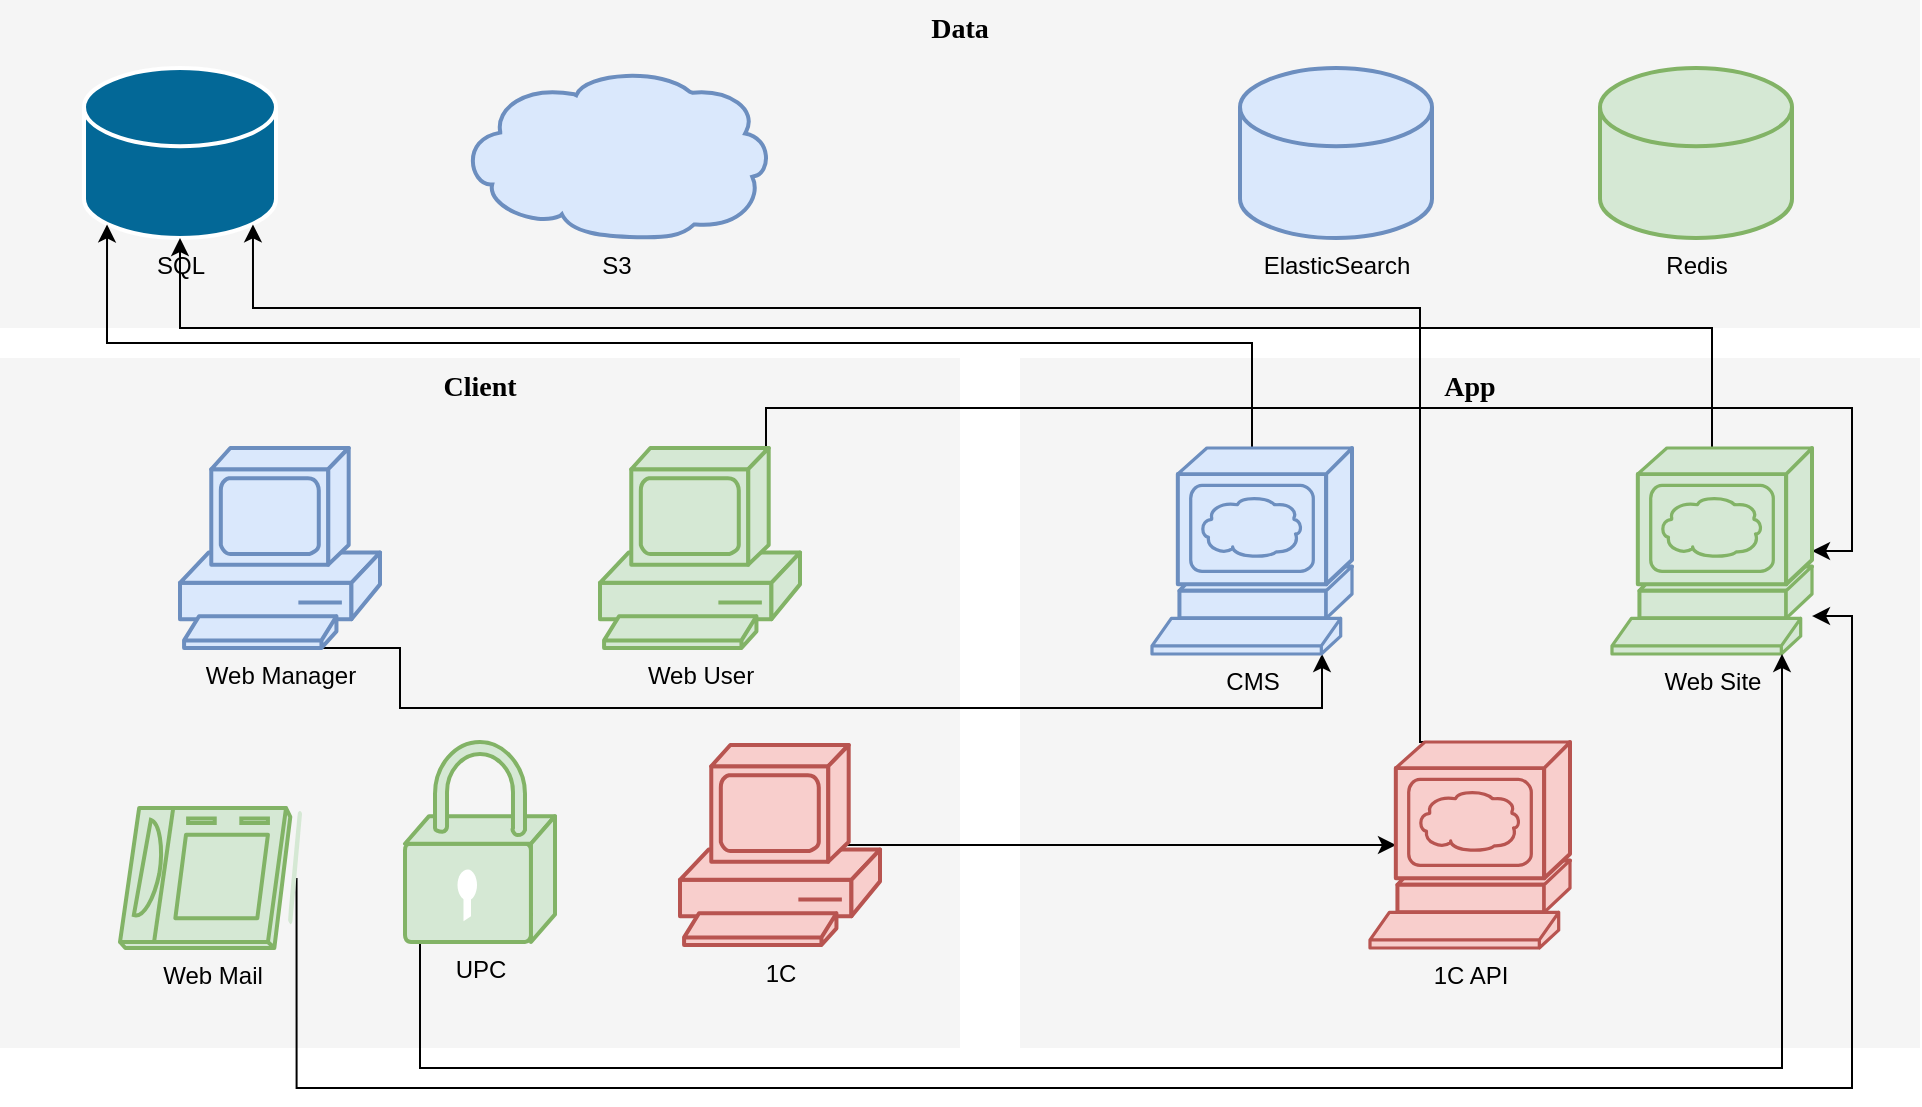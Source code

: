 <mxfile version="13.7.7" type="github">
  <diagram name="Page-1" id="c37626ed-c26b-45fb-9056-f9ebc6bb27b6">
    <mxGraphModel dx="1355" dy="776" grid="1" gridSize="10" guides="1" tooltips="1" connect="1" arrows="1" fold="1" page="1" pageScale="1" pageWidth="1100" pageHeight="850" background="#ffffff" math="0" shadow="0">
      <root>
        <mxCell id="0" />
        <mxCell id="1" parent="0" />
        <mxCell id="1c7a67bf8fd3230f-83" value="Data" style="whiteSpace=wrap;html=1;rounded=0;shadow=0;comic=0;strokeWidth=1;fontFamily=Verdana;fontSize=14;fillColor=#f5f5f5;strokeColor=none;verticalAlign=top;fontStyle=1" parent="1" vertex="1">
          <mxGeometry x="460" y="246" width="960" height="164" as="geometry" />
        </mxCell>
        <mxCell id="1c7a67bf8fd3230f-82" value="App" style="whiteSpace=wrap;html=1;rounded=0;shadow=0;comic=0;strokeWidth=1;fontFamily=Verdana;fontSize=14;fillColor=#f5f5f5;strokeColor=none;fontStyle=1;verticalAlign=top;" parent="1" vertex="1">
          <mxGeometry x="970" y="425" width="450" height="345" as="geometry" />
        </mxCell>
        <mxCell id="1c7a67bf8fd3230f-80" value="Client" style="whiteSpace=wrap;html=1;rounded=0;shadow=0;comic=0;strokeWidth=1;fontFamily=Verdana;fontSize=14;fillColor=#f5f5f5;strokeColor=none;fontStyle=1;verticalAlign=top;" parent="1" vertex="1">
          <mxGeometry x="460" y="425" width="480" height="345" as="geometry" />
        </mxCell>
        <mxCell id="1c7a67bf8fd3230f-37" style="edgeStyle=none;html=1;labelBackgroundColor=none;startFill=0;endArrow=none;endFill=0;strokeWidth=2;fontFamily=Verdana;fontSize=12;" parent="1" target="1c7a67bf8fd3230f-5" edge="1">
          <mxGeometry relative="1" as="geometry">
            <mxPoint x="784" y="370.548" as="sourcePoint" />
          </mxGeometry>
        </mxCell>
        <mxCell id="1c7a67bf8fd3230f-38" style="edgeStyle=none;html=1;labelBackgroundColor=none;startFill=0;endArrow=none;endFill=0;strokeWidth=2;fontFamily=Verdana;fontSize=12;" parent="1" target="1c7a67bf8fd3230f-5" edge="1">
          <mxGeometry relative="1" as="geometry">
            <mxPoint x="978.329" y="396" as="sourcePoint" />
          </mxGeometry>
        </mxCell>
        <mxCell id="1c7a67bf8fd3230f-39" style="edgeStyle=none;html=1;labelBackgroundColor=none;startFill=0;endArrow=none;endFill=0;strokeWidth=2;fontFamily=Verdana;fontSize=12;" parent="1" target="1c7a67bf8fd3230f-5" edge="1">
          <mxGeometry relative="1" as="geometry">
            <mxPoint x="1129.235" y="396" as="sourcePoint" />
          </mxGeometry>
        </mxCell>
        <mxCell id="1c7a67bf8fd3230f-40" style="edgeStyle=none;html=1;labelBackgroundColor=none;startFill=0;endArrow=none;endFill=0;strokeWidth=2;fontFamily=Verdana;fontSize=12;" parent="1" target="1c7a67bf8fd3230f-5" edge="1">
          <mxGeometry relative="1" as="geometry">
            <mxPoint x="1350" y="370" as="sourcePoint" />
          </mxGeometry>
        </mxCell>
        <mxCell id="1c7a67bf8fd3230f-41" style="edgeStyle=none;html=1;labelBackgroundColor=none;startFill=0;endArrow=none;endFill=0;strokeWidth=2;fontFamily=Verdana;fontSize=12;" parent="1" source="1c7a67bf8fd3230f-5" edge="1">
          <mxGeometry relative="1" as="geometry">
            <mxPoint x="1250" y="523" as="targetPoint" />
          </mxGeometry>
        </mxCell>
        <mxCell id="1c7a67bf8fd3230f-45" style="edgeStyle=none;html=1;labelBackgroundColor=none;startFill=0;endArrow=none;endFill=0;strokeWidth=2;fontFamily=Verdana;fontSize=12;" parent="1" target="1c7a67bf8fd3230f-6" edge="1">
          <mxGeometry relative="1" as="geometry">
            <mxPoint x="1030" y="523" as="sourcePoint" />
          </mxGeometry>
        </mxCell>
        <mxCell id="1c7a67bf8fd3230f-49" style="edgeStyle=none;html=1;labelBackgroundColor=none;startFill=0;endArrow=none;endFill=0;strokeWidth=2;fontFamily=Verdana;fontSize=12;" parent="1" target="1c7a67bf8fd3230f-46" edge="1">
          <mxGeometry relative="1" as="geometry">
            <mxPoint x="1030" y="555.12" as="sourcePoint" />
          </mxGeometry>
        </mxCell>
        <mxCell id="1c7a67bf8fd3230f-50" style="edgeStyle=none;html=1;labelBackgroundColor=none;startFill=0;endArrow=none;endFill=0;strokeWidth=2;fontFamily=Verdana;fontSize=12;" parent="1" source="1c7a67bf8fd3230f-5" edge="1">
          <mxGeometry relative="1" as="geometry">
            <mxPoint x="1152.324" y="620" as="targetPoint" />
          </mxGeometry>
        </mxCell>
        <mxCell id="1c7a67bf8fd3230f-64" style="edgeStyle=none;html=1;labelBackgroundColor=none;startFill=0;endArrow=none;endFill=0;strokeWidth=2;fontFamily=Verdana;fontSize=12;" parent="1" target="1c7a67bf8fd3230f-9" edge="1">
          <mxGeometry relative="1" as="geometry">
            <mxPoint x="720" y="518.44" as="sourcePoint" />
          </mxGeometry>
        </mxCell>
        <mxCell id="1c7a67bf8fd3230f-65" style="edgeStyle=none;html=1;labelBackgroundColor=none;startFill=0;endArrow=none;endFill=0;strokeWidth=2;fontFamily=Verdana;fontSize=12;" parent="1" target="1c7a67bf8fd3230f-8" edge="1">
          <mxGeometry relative="1" as="geometry">
            <mxPoint x="720" y="536.157" as="sourcePoint" />
          </mxGeometry>
        </mxCell>
        <mxCell id="1c7a67bf8fd3230f-42" style="edgeStyle=none;html=1;labelBackgroundColor=none;startFill=0;endArrow=none;endFill=0;strokeWidth=2;fontFamily=Verdana;fontSize=12;" parent="1" source="1c7a67bf8fd3230f-7" edge="1">
          <mxGeometry relative="1" as="geometry">
            <mxPoint x="1382" y="523" as="targetPoint" />
          </mxGeometry>
        </mxCell>
        <mxCell id="1c7a67bf8fd3230f-43" style="edgeStyle=none;html=1;labelBackgroundColor=none;startFill=0;endArrow=none;endFill=0;strokeWidth=2;fontFamily=Verdana;fontSize=12;" parent="1" source="1c7a67bf8fd3230f-10" edge="1">
          <mxGeometry relative="1" as="geometry">
            <mxPoint x="1470" y="479.23" as="targetPoint" />
          </mxGeometry>
        </mxCell>
        <mxCell id="1c7a67bf8fd3230f-44" style="edgeStyle=none;html=1;labelBackgroundColor=none;startFill=0;endArrow=none;endFill=0;strokeWidth=2;fontFamily=Verdana;fontSize=12;" parent="1" source="1c7a67bf8fd3230f-10" edge="1">
          <mxGeometry relative="1" as="geometry">
            <mxPoint x="1521" y="560.08" as="targetPoint" />
          </mxGeometry>
        </mxCell>
        <mxCell id="1c7a67bf8fd3230f-51" style="edgeStyle=none;html=1;labelBackgroundColor=none;startFill=0;endArrow=none;endFill=0;strokeWidth=2;fontFamily=Verdana;fontSize=12;" parent="1" target="1c7a67bf8fd3230f-48" edge="1">
          <mxGeometry relative="1" as="geometry">
            <mxPoint x="1417.391" y="556" as="sourcePoint" />
          </mxGeometry>
        </mxCell>
        <mxCell id="1c7a67bf8fd3230f-66" style="edgeStyle=none;html=1;labelBackgroundColor=none;startFill=0;endArrow=none;endFill=0;strokeWidth=2;fontFamily=Verdana;fontSize=12;" parent="1" target="1c7a67bf8fd3230f-21" edge="1">
          <mxGeometry relative="1" as="geometry">
            <mxPoint x="787.972" y="942" as="sourcePoint" />
          </mxGeometry>
        </mxCell>
        <mxCell id="1c7a67bf8fd3230f-60" style="edgeStyle=none;html=1;labelBackgroundColor=none;startFill=0;endArrow=none;endFill=0;strokeWidth=2;fontFamily=Verdana;fontSize=12;" parent="1" source="1c7a67bf8fd3230f-17" edge="1">
          <mxGeometry relative="1" as="geometry">
            <mxPoint x="1099.166" y="1007" as="targetPoint" />
          </mxGeometry>
        </mxCell>
        <mxCell id="1c7a67bf8fd3230f-69" style="edgeStyle=none;html=1;labelBackgroundColor=none;startFill=0;endArrow=none;endFill=0;strokeWidth=2;fontFamily=Verdana;fontSize=12;" parent="1" target="1c7a67bf8fd3230f-22" edge="1">
          <mxGeometry relative="1" as="geometry">
            <mxPoint x="1050" y="922.4" as="sourcePoint" />
          </mxGeometry>
        </mxCell>
        <mxCell id="1c7a67bf8fd3230f-70" style="edgeStyle=none;html=1;labelBackgroundColor=none;startFill=0;endArrow=none;endFill=0;strokeWidth=2;fontFamily=Verdana;fontSize=12;" parent="1" source="1c7a67bf8fd3230f-17" edge="1">
          <mxGeometry relative="1" as="geometry">
            <mxPoint x="954.039" y="1126" as="targetPoint" />
          </mxGeometry>
        </mxCell>
        <mxCell id="1c7a67bf8fd3230f-59" style="edgeStyle=none;html=1;labelBackgroundColor=none;startFill=0;endArrow=none;endFill=0;strokeWidth=2;fontFamily=Verdana;fontSize=12;" parent="1" source="1c7a67bf8fd3230f-18" edge="1">
          <mxGeometry relative="1" as="geometry">
            <mxPoint x="1460" y="1010.393" as="targetPoint" />
          </mxGeometry>
        </mxCell>
        <mxCell id="1c7a67bf8fd3230f-67" style="edgeStyle=none;html=1;labelBackgroundColor=none;startFill=0;endArrow=none;endFill=0;strokeWidth=2;fontFamily=Verdana;fontSize=12;" parent="1" target="1c7a67bf8fd3230f-19" edge="1">
          <mxGeometry relative="1" as="geometry">
            <mxPoint x="724" y="1040" as="sourcePoint" />
          </mxGeometry>
        </mxCell>
        <mxCell id="1c7a67bf8fd3230f-68" style="edgeStyle=none;html=1;labelBackgroundColor=none;startFill=0;endArrow=none;endFill=0;strokeWidth=2;fontFamily=Verdana;fontSize=12;" parent="1" target="1c7a67bf8fd3230f-20" edge="1">
          <mxGeometry relative="1" as="geometry">
            <mxPoint x="724" y="1055.026" as="sourcePoint" />
          </mxGeometry>
        </mxCell>
        <mxCell id="1c7a67bf8fd3230f-78" style="edgeStyle=none;html=1;labelBackgroundColor=none;startFill=0;endArrow=none;endFill=0;strokeWidth=2;fontFamily=Verdana;fontSize=12;" parent="1" target="1c7a67bf8fd3230f-29" edge="1">
          <mxGeometry relative="1" as="geometry">
            <mxPoint x="763.279" y="1083" as="sourcePoint" />
          </mxGeometry>
        </mxCell>
        <mxCell id="1c7a67bf8fd3230f-79" style="edgeStyle=none;html=1;labelBackgroundColor=none;startFill=0;endArrow=none;endFill=0;strokeWidth=2;fontFamily=Verdana;fontSize=12;" parent="1" target="1c7a67bf8fd3230f-28" edge="1">
          <mxGeometry relative="1" as="geometry">
            <mxPoint x="749.799" y="1083" as="sourcePoint" />
          </mxGeometry>
        </mxCell>
        <mxCell id="1c7a67bf8fd3230f-75" style="edgeStyle=none;html=1;labelBackgroundColor=none;startFill=0;endArrow=none;endFill=0;strokeWidth=2;fontFamily=Verdana;fontSize=12;" parent="1" target="1c7a67bf8fd3230f-33" edge="1">
          <mxGeometry relative="1" as="geometry">
            <mxPoint x="1133.414" y="1093" as="sourcePoint" />
          </mxGeometry>
        </mxCell>
        <mxCell id="1c7a67bf8fd3230f-76" style="edgeStyle=none;html=1;labelBackgroundColor=none;startFill=0;endArrow=none;endFill=0;strokeWidth=2;fontFamily=Verdana;fontSize=12;" parent="1" target="1c7a67bf8fd3230f-32" edge="1">
          <mxGeometry relative="1" as="geometry">
            <mxPoint x="1116.576" y="1093" as="sourcePoint" />
          </mxGeometry>
        </mxCell>
        <mxCell id="1c7a67bf8fd3230f-77" style="edgeStyle=none;html=1;labelBackgroundColor=none;startFill=0;endArrow=none;endFill=0;strokeWidth=2;fontFamily=Verdana;fontSize=12;" parent="1" target="1c7a67bf8fd3230f-31" edge="1">
          <mxGeometry relative="1" as="geometry">
            <mxPoint x="1102.66" y="1093" as="sourcePoint" />
          </mxGeometry>
        </mxCell>
        <mxCell id="1c7a67bf8fd3230f-71" style="edgeStyle=none;html=1;labelBackgroundColor=none;startFill=0;endArrow=none;endFill=0;strokeWidth=2;fontFamily=Verdana;fontSize=12;" parent="1" source="1c7a67bf8fd3230f-27" edge="1">
          <mxGeometry relative="1" as="geometry">
            <mxPoint x="1383" y="1050" as="targetPoint" />
          </mxGeometry>
        </mxCell>
        <mxCell id="1c7a67bf8fd3230f-72" style="edgeStyle=none;html=1;labelBackgroundColor=none;startFill=0;endArrow=none;endFill=0;strokeWidth=2;fontFamily=Verdana;fontSize=12;" parent="1" target="1c7a67bf8fd3230f-26" edge="1">
          <mxGeometry relative="1" as="geometry">
            <mxPoint x="1460" y="1072.611" as="sourcePoint" />
          </mxGeometry>
        </mxCell>
        <mxCell id="1c7a67bf8fd3230f-73" style="edgeStyle=none;html=1;labelBackgroundColor=none;startFill=0;endArrow=none;endFill=0;strokeWidth=2;fontFamily=Verdana;fontSize=12;" parent="1" target="1c7a67bf8fd3230f-35" edge="1">
          <mxGeometry relative="1" as="geometry">
            <mxPoint x="1514.822" y="1093" as="sourcePoint" />
          </mxGeometry>
        </mxCell>
        <mxCell id="1c7a67bf8fd3230f-74" style="edgeStyle=none;html=1;labelBackgroundColor=none;startFill=0;endArrow=none;endFill=0;strokeWidth=2;fontFamily=Verdana;fontSize=12;" parent="1" target="1c7a67bf8fd3230f-34" edge="1">
          <mxGeometry relative="1" as="geometry">
            <mxPoint x="1486.712" y="1093" as="sourcePoint" />
          </mxGeometry>
        </mxCell>
        <mxCell id="1c7a67bf8fd3230f-55" style="edgeStyle=none;html=1;labelBackgroundColor=none;startFill=0;endArrow=none;endFill=0;strokeWidth=2;fontFamily=Verdana;fontSize=12;" parent="1" target="1c7a67bf8fd3230f-13" edge="1">
          <mxGeometry relative="1" as="geometry">
            <mxPoint x="916.075" y="683" as="sourcePoint" />
          </mxGeometry>
        </mxCell>
        <mxCell id="1c7a67bf8fd3230f-54" style="edgeStyle=none;html=1;labelBackgroundColor=none;startFill=0;endArrow=none;endFill=0;strokeWidth=2;fontFamily=Verdana;fontSize=12;" parent="1" target="1c7a67bf8fd3230f-14" edge="1">
          <mxGeometry relative="1" as="geometry">
            <mxPoint x="1176.116" y="673" as="sourcePoint" />
          </mxGeometry>
        </mxCell>
        <mxCell id="1c7a67bf8fd3230f-52" style="edgeStyle=none;html=1;labelBackgroundColor=none;startFill=0;endArrow=none;endFill=0;strokeWidth=2;fontFamily=Verdana;fontSize=12;" parent="1" target="1c7a67bf8fd3230f-15" edge="1">
          <mxGeometry relative="1" as="geometry">
            <mxPoint x="1500" y="671.604" as="sourcePoint" />
          </mxGeometry>
        </mxCell>
        <mxCell id="BhH3KAKB16STnTIF-opn-1" value="SQL" style="shape=mxgraph.cisco.storage.relational_database;html=1;pointerEvents=1;dashed=0;fillColor=#036897;strokeColor=#ffffff;strokeWidth=2;verticalLabelPosition=bottom;verticalAlign=top;align=center;outlineConnect=0;" vertex="1" parent="1">
          <mxGeometry x="502" y="280" width="96" height="85" as="geometry" />
        </mxCell>
        <mxCell id="BhH3KAKB16STnTIF-opn-2" value="ElasticSearch" style="shape=mxgraph.cisco.storage.relational_database;html=1;pointerEvents=1;dashed=0;fillColor=#dae8fc;strokeColor=#6c8ebf;strokeWidth=2;verticalLabelPosition=bottom;verticalAlign=top;align=center;outlineConnect=0;" vertex="1" parent="1">
          <mxGeometry x="1080" y="280" width="96" height="85" as="geometry" />
        </mxCell>
        <mxCell id="BhH3KAKB16STnTIF-opn-3" value="Redis" style="shape=mxgraph.cisco.storage.relational_database;html=1;pointerEvents=1;dashed=0;fillColor=#d5e8d4;strokeColor=#82b366;strokeWidth=2;verticalLabelPosition=bottom;verticalAlign=top;align=center;outlineConnect=0;" vertex="1" parent="1">
          <mxGeometry x="1260" y="280" width="96" height="85" as="geometry" />
        </mxCell>
        <mxCell id="BhH3KAKB16STnTIF-opn-15" style="edgeStyle=orthogonalEdgeStyle;rounded=0;orthogonalLoop=1;jettySize=auto;html=1;exitX=0.5;exitY=1;exitDx=0;exitDy=0;exitPerimeter=0;entryX=0.85;entryY=1;entryDx=0;entryDy=0;entryPerimeter=0;" edge="1" parent="1" source="BhH3KAKB16STnTIF-opn-5" target="BhH3KAKB16STnTIF-opn-8">
          <mxGeometry relative="1" as="geometry">
            <Array as="points">
              <mxPoint x="660" y="570" />
              <mxPoint x="660" y="600" />
              <mxPoint x="1121" y="600" />
            </Array>
          </mxGeometry>
        </mxCell>
        <mxCell id="BhH3KAKB16STnTIF-opn-5" value="Web Manager" style="shape=mxgraph.cisco.computers_and_peripherals.pc;html=1;pointerEvents=1;dashed=0;fillColor=#dae8fc;strokeColor=#6c8ebf;strokeWidth=2;verticalLabelPosition=bottom;verticalAlign=top;align=center;outlineConnect=0;" vertex="1" parent="1">
          <mxGeometry x="550" y="470" width="100" height="100" as="geometry" />
        </mxCell>
        <mxCell id="BhH3KAKB16STnTIF-opn-14" style="edgeStyle=orthogonalEdgeStyle;rounded=0;orthogonalLoop=1;jettySize=auto;html=1;exitX=0.83;exitY=0.5;exitDx=0;exitDy=0;exitPerimeter=0;entryX=1;entryY=0.5;entryDx=0;entryDy=0;entryPerimeter=0;" edge="1" parent="1" source="BhH3KAKB16STnTIF-opn-7" target="BhH3KAKB16STnTIF-opn-9">
          <mxGeometry relative="1" as="geometry">
            <Array as="points">
              <mxPoint x="843" y="450" />
              <mxPoint x="1386" y="450" />
              <mxPoint x="1386" y="522" />
            </Array>
          </mxGeometry>
        </mxCell>
        <mxCell id="BhH3KAKB16STnTIF-opn-7" value="Web User" style="shape=mxgraph.cisco.computers_and_peripherals.pc;html=1;pointerEvents=1;dashed=0;fillColor=#d5e8d4;strokeColor=#82b366;strokeWidth=2;verticalLabelPosition=bottom;verticalAlign=top;align=center;outlineConnect=0;" vertex="1" parent="1">
          <mxGeometry x="760" y="470" width="100" height="100" as="geometry" />
        </mxCell>
        <mxCell id="BhH3KAKB16STnTIF-opn-16" style="edgeStyle=orthogonalEdgeStyle;rounded=0;orthogonalLoop=1;jettySize=auto;html=1;exitX=0.5;exitY=0;exitDx=0;exitDy=0;exitPerimeter=0;entryX=0.12;entryY=0.92;entryDx=0;entryDy=0;entryPerimeter=0;" edge="1" parent="1" source="BhH3KAKB16STnTIF-opn-8" target="BhH3KAKB16STnTIF-opn-1">
          <mxGeometry relative="1" as="geometry" />
        </mxCell>
        <mxCell id="BhH3KAKB16STnTIF-opn-8" value="CMS" style="shape=mxgraph.cisco.servers.www_server;html=1;pointerEvents=1;dashed=0;fillColor=#dae8fc;strokeColor=#6c8ebf;strokeWidth=2;verticalLabelPosition=bottom;verticalAlign=top;align=center;outlineConnect=0;" vertex="1" parent="1">
          <mxGeometry x="1036" y="470" width="100" height="103" as="geometry" />
        </mxCell>
        <mxCell id="BhH3KAKB16STnTIF-opn-17" style="edgeStyle=orthogonalEdgeStyle;rounded=0;orthogonalLoop=1;jettySize=auto;html=1;exitX=0.5;exitY=0;exitDx=0;exitDy=0;exitPerimeter=0;entryX=0.5;entryY=1;entryDx=0;entryDy=0;entryPerimeter=0;" edge="1" parent="1" source="BhH3KAKB16STnTIF-opn-9" target="BhH3KAKB16STnTIF-opn-1">
          <mxGeometry relative="1" as="geometry">
            <Array as="points">
              <mxPoint x="1316" y="410" />
              <mxPoint x="550" y="410" />
            </Array>
          </mxGeometry>
        </mxCell>
        <mxCell id="BhH3KAKB16STnTIF-opn-9" value="Web Site" style="shape=mxgraph.cisco.servers.www_server;html=1;pointerEvents=1;dashed=0;fillColor=#d5e8d4;strokeColor=#82b366;strokeWidth=2;verticalLabelPosition=bottom;verticalAlign=top;align=center;outlineConnect=0;" vertex="1" parent="1">
          <mxGeometry x="1266" y="470" width="100" height="103" as="geometry" />
        </mxCell>
        <mxCell id="BhH3KAKB16STnTIF-opn-10" value="S3" style="shape=mxgraph.cisco.storage.cloud;html=1;pointerEvents=1;dashed=0;fillColor=#dae8fc;strokeColor=#6c8ebf;strokeWidth=2;verticalLabelPosition=bottom;verticalAlign=top;align=center;outlineConnect=0;" vertex="1" parent="1">
          <mxGeometry x="690" y="280" width="156" height="85" as="geometry" />
        </mxCell>
        <mxCell id="BhH3KAKB16STnTIF-opn-13" style="edgeStyle=orthogonalEdgeStyle;rounded=0;orthogonalLoop=1;jettySize=auto;html=1;exitX=0.83;exitY=0.5;exitDx=0;exitDy=0;exitPerimeter=0;entryX=0.13;entryY=0.5;entryDx=0;entryDy=0;entryPerimeter=0;" edge="1" parent="1" source="BhH3KAKB16STnTIF-opn-11" target="BhH3KAKB16STnTIF-opn-12">
          <mxGeometry relative="1" as="geometry" />
        </mxCell>
        <mxCell id="BhH3KAKB16STnTIF-opn-11" value="1C" style="shape=mxgraph.cisco.computers_and_peripherals.pc;html=1;pointerEvents=1;dashed=0;fillColor=#f8cecc;strokeColor=#b85450;strokeWidth=2;verticalLabelPosition=bottom;verticalAlign=top;align=center;outlineConnect=0;" vertex="1" parent="1">
          <mxGeometry x="800" y="618.5" width="100" height="100" as="geometry" />
        </mxCell>
        <mxCell id="BhH3KAKB16STnTIF-opn-21" style="edgeStyle=orthogonalEdgeStyle;rounded=0;orthogonalLoop=1;jettySize=auto;html=1;exitX=0.5;exitY=0;exitDx=0;exitDy=0;exitPerimeter=0;entryX=0.88;entryY=0.92;entryDx=0;entryDy=0;entryPerimeter=0;" edge="1" parent="1" source="BhH3KAKB16STnTIF-opn-12" target="BhH3KAKB16STnTIF-opn-1">
          <mxGeometry relative="1" as="geometry">
            <Array as="points">
              <mxPoint x="1170" y="617" />
              <mxPoint x="1170" y="400" />
              <mxPoint x="587" y="400" />
            </Array>
          </mxGeometry>
        </mxCell>
        <mxCell id="BhH3KAKB16STnTIF-opn-12" value="1C API" style="shape=mxgraph.cisco.servers.www_server;html=1;pointerEvents=1;dashed=0;fillColor=#f8cecc;strokeColor=#b85450;strokeWidth=2;verticalLabelPosition=bottom;verticalAlign=top;align=center;outlineConnect=0;" vertex="1" parent="1">
          <mxGeometry x="1145" y="617" width="100" height="103" as="geometry" />
        </mxCell>
        <mxCell id="BhH3KAKB16STnTIF-opn-20" style="edgeStyle=orthogonalEdgeStyle;rounded=0;orthogonalLoop=1;jettySize=auto;html=1;exitX=1;exitY=0.5;exitDx=0;exitDy=0;exitPerimeter=0;entryX=0.85;entryY=1;entryDx=0;entryDy=0;entryPerimeter=0;" edge="1" parent="1" source="BhH3KAKB16STnTIF-opn-19" target="BhH3KAKB16STnTIF-opn-9">
          <mxGeometry relative="1" as="geometry">
            <Array as="points">
              <mxPoint x="670" y="667" />
              <mxPoint x="670" y="780" />
              <mxPoint x="1351" y="780" />
            </Array>
          </mxGeometry>
        </mxCell>
        <mxCell id="BhH3KAKB16STnTIF-opn-19" value="UPC" style="shape=mxgraph.cisco.security.lock;html=1;pointerEvents=1;dashed=0;fillColor=#d5e8d4;strokeColor=#82b366;strokeWidth=2;verticalLabelPosition=bottom;verticalAlign=top;align=center;outlineConnect=0;" vertex="1" parent="1">
          <mxGeometry x="662.5" y="617" width="75" height="100" as="geometry" />
        </mxCell>
        <mxCell id="BhH3KAKB16STnTIF-opn-23" style="edgeStyle=orthogonalEdgeStyle;rounded=0;orthogonalLoop=1;jettySize=auto;html=1;exitX=0.97;exitY=0.5;exitDx=0;exitDy=0;exitPerimeter=0;entryX=1;entryY=0.816;entryDx=0;entryDy=0;entryPerimeter=0;" edge="1" parent="1" source="BhH3KAKB16STnTIF-opn-22" target="BhH3KAKB16STnTIF-opn-9">
          <mxGeometry relative="1" as="geometry">
            <Array as="points">
              <mxPoint x="608" y="790" />
              <mxPoint x="1386" y="790" />
              <mxPoint x="1386" y="554" />
            </Array>
          </mxGeometry>
        </mxCell>
        <mxCell id="BhH3KAKB16STnTIF-opn-22" value="Web Mail" style="shape=mxgraph.cisco.computers_and_peripherals.tablet;html=1;pointerEvents=1;dashed=0;fillColor=#d5e8d4;strokeColor=#82b366;strokeWidth=2;verticalLabelPosition=bottom;verticalAlign=top;align=center;outlineConnect=0;" vertex="1" parent="1">
          <mxGeometry x="520" y="650" width="91" height="70" as="geometry" />
        </mxCell>
      </root>
    </mxGraphModel>
  </diagram>
</mxfile>
